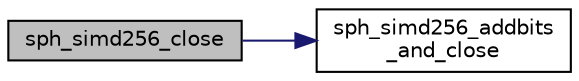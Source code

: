 digraph "sph_simd256_close"
{
  edge [fontname="Helvetica",fontsize="10",labelfontname="Helvetica",labelfontsize="10"];
  node [fontname="Helvetica",fontsize="10",shape=record];
  rankdir="LR";
  Node15 [label="sph_simd256_close",height=0.2,width=0.4,color="black", fillcolor="grey75", style="filled", fontcolor="black"];
  Node15 -> Node16 [color="midnightblue",fontsize="10",style="solid",fontname="Helvetica"];
  Node16 [label="sph_simd256_addbits\l_and_close",height=0.2,width=0.4,color="black", fillcolor="white", style="filled",URL="$simd_8c.html#affd5abca3dbf51859e0aa3bc2da05654",tooltip="Add a few additional bits (0 to 7) to the current computation, then terminate it and output the resul..."];
}
